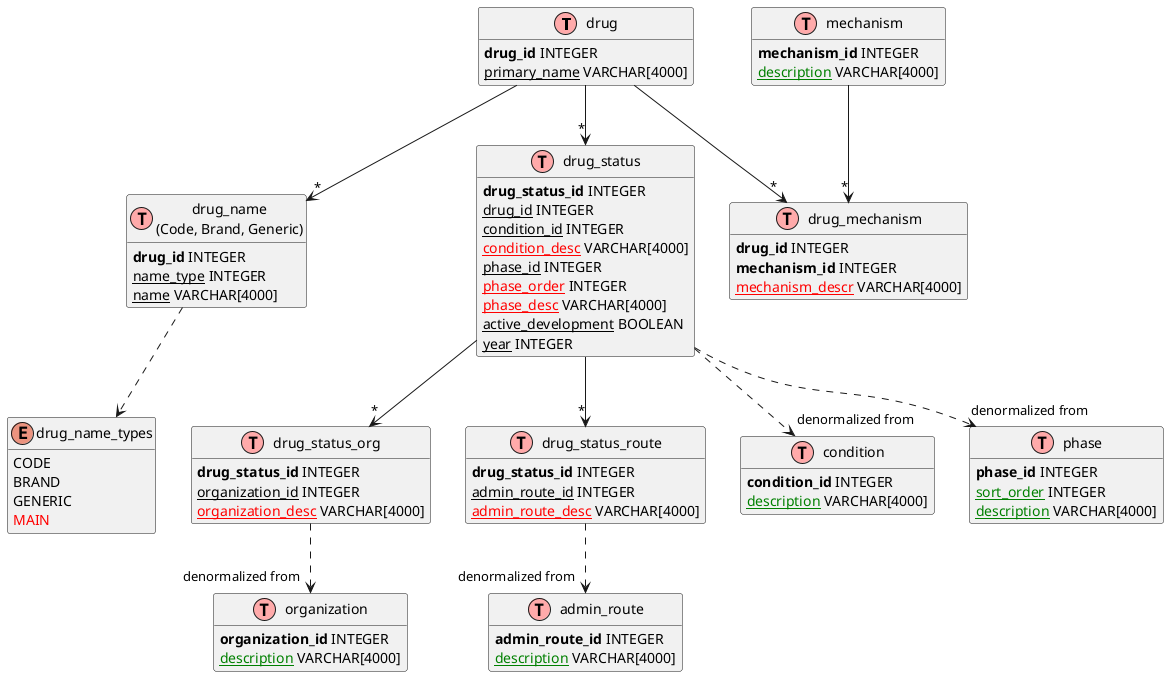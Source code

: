 @startuml

!procedure Table($name,$desc)
class $name as "$desc" << (T,#FFAAAA) >>
!endprocedure
!function $primary_key($x) return "<b>" + $x + "</b>"
!function $unique($x) return "<color:green>" + $x + "</color>"
!function $denormal($x) return "<color:red>" + $x + "</color>"
!function $not_null($x) return "<u>" + $x + "</u>"
hide methods
hide stereotypes

' primary keys better to use UUID than INTEGER

Table("drug", "drug") 
{
  $primary_key("drug_id") INTEGER
  $not_null("primary_name") VARCHAR[4000]
}

Table("drug_name", "drug_name\n(Code, Brand, Generic)") 
{
  $primary_key("drug_id") INTEGER
  $not_null("name_type") INTEGER
  $not_null("name") VARCHAR[4000]
}

Table("drug_mechanisms", "drug_mechanism") 
{
  $primary_key("drug_id") INTEGER
  $primary_key("mechanism_id") INTEGER
  $denormal($not_null("mechanism_descr")) VARCHAR[4000]
}

Table("mechanism", "mechanism") 
{
  $primary_key("mechanism_id") INTEGER
  $not_null($unique("description")) VARCHAR[4000]
}

Table("drug_status", "drug_status") 
{
  $primary_key("drug_status_id") INTEGER
  $not_null("drug_id") INTEGER
  $not_null("condition_id") INTEGER
  $denormal($not_null("condition_desc")) VARCHAR[4000]
  $not_null("phase_id") INTEGER
  $denormal($not_null("phase_order")) INTEGER
  $denormal($not_null("phase_desc")) VARCHAR[4000]
  $not_null("active_development") BOOLEAN
  $not_null("year") INTEGER
}

Table("drug_status_org", "drug_status_org") 
{
  $primary_key("drug_status_id") INTEGER
  $not_null("organization_id") INTEGER
  $denormal($not_null("organization_desc")) VARCHAR[4000]
}

Table("drug_status_route", "drug_status_route") 
{
  $primary_key("drug_status_id") INTEGER
  $not_null("admin_route_id") INTEGER
  $denormal($not_null("admin_route_desc")) VARCHAR[4000]
}

Table("organization", "organization") 
{
  $primary_key("organization_id") INTEGER
  $not_null($unique("description")) VARCHAR[4000]
}

Table("condition", "condition") 
{
  $primary_key("condition_id") INTEGER
  $not_null($unique("description")) VARCHAR[4000]
}

Table("admin_route", "admin_route") 
{
  $primary_key("admin_route_id") INTEGER
  $not_null($unique("description")) VARCHAR[4000]
}

Table("phase", "phase") 
{
  $primary_key("phase_id") INTEGER
  $not_null($unique("sort_order")) INTEGER
  $not_null($unique("description")) VARCHAR[4000]
}

enum drug_name_types {
CODE
BRAND
GENERIC
$denormal("MAIN")
}

drug --> "*" drug_name
drug_name ..> drug_name_types
drug --> "*" drug_mechanisms
mechanism --> "*" drug_mechanisms
drug --> "*" drug_status
drug_status ..> "denormalized from" condition
drug_status ..> "denormalized from" phase
drug_status --> "*" drug_status_org
drug_status --> "*" drug_status_route
drug_status_org ..> "denormalized from" organization
drug_status_route ..> "denormalized from" admin_route

@enduml

